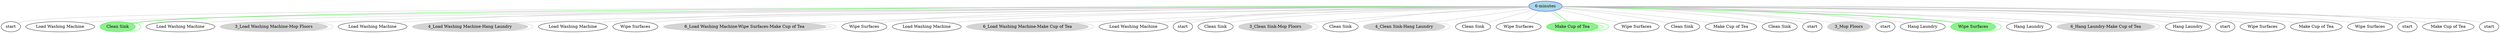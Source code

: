 // Task List
graph {
	root [label="6-minutes" color=blue fillcolor=lightblue style=filled]
	"0_start" [label=start]
	root -- "0_start" [color=grey]
	"1_Load Washing Machine" [label="Load Washing Machine"]
	root -- "1_Load Washing Machine" [color=grey]
	"2_Load Washing Machine-Clean Sink" [label="Clean Sink"]
	root -- "2_Load Washing Machine-Clean Sink" [color=grey]
	root -- "2_Load Washing Machine-Clean Sink" [color=green]
	"2_Load Washing Machine-Clean Sink" [color=green fillcolor=lightgreen style=filled]
	"2_Load Washing Machine-Clean Sink" -- "2_Load Washing Machine-Clean Sink" [color=green]
	"2_Load Washing Machine-Clean Sink" [color=green fillcolor=lightgreen style=filled]
	"2_Load Washing Machine" [label="Load Washing Machine"]
	root -- "2_Load Washing Machine" [color=grey]
	root -- "3_Load Washing Machine-Mop Floors" [color=grey]
	"3_Load Washing Machine-Mop Floors" [color=grey fillcolor=lightgrey style=filled]
	"3_Load Washing Machine-Mop Floors" -- "3_Load Washing Machine-Mop Floors" [color=grey]
	"3_Load Washing Machine-Mop Floors" [color=grey fillcolor=lightgrey style=filled]
	"3_Load Washing Machine" [label="Load Washing Machine"]
	root -- "3_Load Washing Machine" [color=grey]
	root -- "4_Load Washing Machine-Hang Laundry" [color=grey]
	"4_Load Washing Machine-Hang Laundry" [color=grey fillcolor=lightgrey style=filled]
	"4_Load Washing Machine-Hang Laundry" -- "4_Load Washing Machine-Hang Laundry" [color=grey]
	"4_Load Washing Machine-Hang Laundry" [color=grey fillcolor=lightgrey style=filled]
	"4_Load Washing Machine" [label="Load Washing Machine"]
	root -- "4_Load Washing Machine" [color=grey]
	"5_Load Washing Machine-Wipe Surfaces" [label="Wipe Surfaces"]
	root -- "5_Load Washing Machine-Wipe Surfaces" [color=grey]
	root -- "6_Load Washing Machine-Wipe Surfaces-Make Cup of Tea" [color=grey]
	"6_Load Washing Machine-Wipe Surfaces-Make Cup of Tea" [color=grey fillcolor=lightgrey style=filled]
	"6_Load Washing Machine-Wipe Surfaces-Make Cup of Tea" -- "6_Load Washing Machine-Wipe Surfaces-Make Cup of Tea" [color=grey]
	"6_Load Washing Machine-Wipe Surfaces-Make Cup of Tea" [color=grey fillcolor=lightgrey style=filled]
	"6_Load Washing Machine-Wipe Surfaces-Make Cup of Tea" -- "6_Load Washing Machine-Wipe Surfaces-Make Cup of Tea" [color=grey]
	"6_Load Washing Machine-Wipe Surfaces-Make Cup of Tea" [color=grey fillcolor=lightgrey style=filled]
	"6_Load Washing Machine-Wipe Surfaces" [label="Wipe Surfaces"]
	root -- "6_Load Washing Machine-Wipe Surfaces" [color=grey]
	"5_Load Washing Machine" [label="Load Washing Machine"]
	root -- "5_Load Washing Machine" [color=grey]
	root -- "6_Load Washing Machine-Make Cup of Tea" [color=grey]
	"6_Load Washing Machine-Make Cup of Tea" [color=grey fillcolor=lightgrey style=filled]
	"6_Load Washing Machine-Make Cup of Tea" -- "6_Load Washing Machine-Make Cup of Tea" [color=grey]
	"6_Load Washing Machine-Make Cup of Tea" [color=grey fillcolor=lightgrey style=filled]
	"6_Load Washing Machine" [label="Load Washing Machine"]
	root -- "6_Load Washing Machine" [color=grey]
	"1_start" [label=start]
	root -- "1_start" [color=grey]
	"2_Clean Sink" [label="Clean Sink"]
	root -- "2_Clean Sink" [color=grey]
	root -- "3_Clean Sink-Mop Floors" [color=grey]
	"3_Clean Sink-Mop Floors" [color=grey fillcolor=lightgrey style=filled]
	"3_Clean Sink-Mop Floors" -- "3_Clean Sink-Mop Floors" [color=grey]
	"3_Clean Sink-Mop Floors" [color=grey fillcolor=lightgrey style=filled]
	"3_Clean Sink" [label="Clean Sink"]
	root -- "3_Clean Sink" [color=grey]
	root -- "4_Clean Sink-Hang Laundry" [color=grey]
	"4_Clean Sink-Hang Laundry" [color=grey fillcolor=lightgrey style=filled]
	"4_Clean Sink-Hang Laundry" -- "4_Clean Sink-Hang Laundry" [color=grey]
	"4_Clean Sink-Hang Laundry" [color=grey fillcolor=lightgrey style=filled]
	"4_Clean Sink" [label="Clean Sink"]
	root -- "4_Clean Sink" [color=grey]
	"5_Clean Sink-Wipe Surfaces" [label="Wipe Surfaces"]
	root -- "5_Clean Sink-Wipe Surfaces" [color=grey]
	"6_Clean Sink-Wipe Surfaces-Make Cup of Tea" [label="Make Cup of Tea"]
	root -- "6_Clean Sink-Wipe Surfaces-Make Cup of Tea" [color=grey]
	root -- "6_Clean Sink-Wipe Surfaces-Make Cup of Tea" [color=green]
	"6_Clean Sink-Wipe Surfaces-Make Cup of Tea" [color=green fillcolor=lightgreen style=filled]
	"6_Clean Sink-Wipe Surfaces-Make Cup of Tea" -- "6_Clean Sink-Wipe Surfaces-Make Cup of Tea" [color=green]
	"6_Clean Sink-Wipe Surfaces-Make Cup of Tea" [color=green fillcolor=lightgreen style=filled]
	"6_Clean Sink-Wipe Surfaces-Make Cup of Tea" -- "6_Clean Sink-Wipe Surfaces-Make Cup of Tea" [color=green]
	"6_Clean Sink-Wipe Surfaces-Make Cup of Tea" [color=green fillcolor=lightgreen style=filled]
	"6_Clean Sink-Wipe Surfaces" [label="Wipe Surfaces"]
	root -- "6_Clean Sink-Wipe Surfaces" [color=grey]
	"5_Clean Sink" [label="Clean Sink"]
	root -- "5_Clean Sink" [color=grey]
	"6_Clean Sink-Make Cup of Tea" [label="Make Cup of Tea"]
	root -- "6_Clean Sink-Make Cup of Tea" [color=grey]
	"6_Clean Sink" [label="Clean Sink"]
	root -- "6_Clean Sink" [color=grey]
	"2_start" [label=start]
	root -- "2_start" [color=grey]
	root -- "3_Mop Floors" [color=grey]
	"3_Mop Floors" [color=grey fillcolor=lightgrey style=filled]
	"3_start" [label=start]
	root -- "3_start" [color=grey]
	"4_Hang Laundry" [label="Hang Laundry"]
	root -- "4_Hang Laundry" [color=grey]
	"5_Hang Laundry-Wipe Surfaces" [label="Wipe Surfaces"]
	root -- "5_Hang Laundry-Wipe Surfaces" [color=grey]
	root -- "5_Hang Laundry-Wipe Surfaces" [color=green]
	"5_Hang Laundry-Wipe Surfaces" [color=green fillcolor=lightgreen style=filled]
	"5_Hang Laundry-Wipe Surfaces" -- "5_Hang Laundry-Wipe Surfaces" [color=green]
	"5_Hang Laundry-Wipe Surfaces" [color=green fillcolor=lightgreen style=filled]
	"5_Hang Laundry" [label="Hang Laundry"]
	root -- "5_Hang Laundry" [color=grey]
	root -- "6_Hang Laundry-Make Cup of Tea" [color=grey]
	"6_Hang Laundry-Make Cup of Tea" [color=grey fillcolor=lightgrey style=filled]
	"6_Hang Laundry-Make Cup of Tea" -- "6_Hang Laundry-Make Cup of Tea" [color=grey]
	"6_Hang Laundry-Make Cup of Tea" [color=grey fillcolor=lightgrey style=filled]
	"6_Hang Laundry" [label="Hang Laundry"]
	root -- "6_Hang Laundry" [color=grey]
	"4_start" [label=start]
	root -- "4_start" [color=grey]
	"5_Wipe Surfaces" [label="Wipe Surfaces"]
	root -- "5_Wipe Surfaces" [color=grey]
	"6_Wipe Surfaces-Make Cup of Tea" [label="Make Cup of Tea"]
	root -- "6_Wipe Surfaces-Make Cup of Tea" [color=grey]
	"6_Wipe Surfaces" [label="Wipe Surfaces"]
	root -- "6_Wipe Surfaces" [color=grey]
	"5_start" [label=start]
	root -- "5_start" [color=grey]
	"6_Make Cup of Tea" [label="Make Cup of Tea"]
	root -- "6_Make Cup of Tea" [color=grey]
	"6_start" [label=start]
	root -- "6_start" [color=grey]
}
